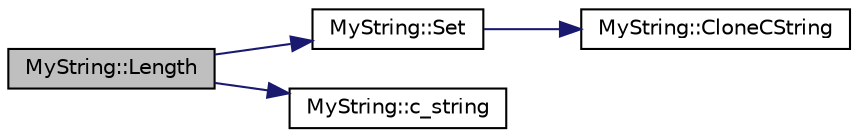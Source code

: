 digraph "MyString::Length"
{
  edge [fontname="Helvetica",fontsize="10",labelfontname="Helvetica",labelfontsize="10"];
  node [fontname="Helvetica",fontsize="10",shape=record];
  rankdir="LR";
  Node23 [label="MyString::Length",height=0.2,width=0.4,color="black", fillcolor="grey75", style="filled", fontcolor="black"];
  Node23 -> Node24 [color="midnightblue",fontsize="10",style="solid",fontname="Helvetica"];
  Node24 [label="MyString::Set",height=0.2,width=0.4,color="black", fillcolor="white", style="filled",URL="$d9/d2f/class_my_string.html#a521c4cd7eccac6ce554d8a51505e4970"];
  Node24 -> Node25 [color="midnightblue",fontsize="10",style="solid",fontname="Helvetica"];
  Node25 [label="MyString::CloneCString",height=0.2,width=0.4,color="black", fillcolor="white", style="filled",URL="$d9/d2f/class_my_string.html#a40753dcfa3314a8993f32bdd75d67ce2"];
  Node23 -> Node26 [color="midnightblue",fontsize="10",style="solid",fontname="Helvetica"];
  Node26 [label="MyString::c_string",height=0.2,width=0.4,color="black", fillcolor="white", style="filled",URL="$d9/d2f/class_my_string.html#aff2af0cf30db39fe24a235670ee6ff25"];
}
